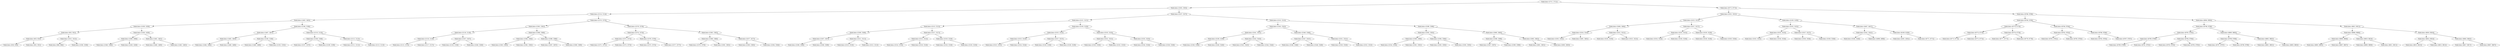 digraph G{
1066771097 [label="Node{data=[2711, 2711]}"]
1066771097 -> 1249138768
1249138768 [label="Node{data=[2505, 2505]}"]
1249138768 -> 1089768841
1089768841 [label="Node{data=[2114, 2114]}"]
1089768841 -> 917303370
917303370 [label="Node{data=[1463, 1463]}"]
917303370 -> 616504684
616504684 [label="Node{data=[1039, 1039]}"]
616504684 -> 1281451891
1281451891 [label="Node{data=[952, 952]}"]
1281451891 -> 681386931
681386931 [label="Node{data=[923, 923]}"]
681386931 -> 2044901450
2044901450 [label="Node{data=[918, 918]}"]
681386931 -> 636128871
636128871 [label="Node{data=[931, 931]}"]
1281451891 -> 1651982166
1651982166 [label="Node{data=[1012, 1012]}"]
1651982166 -> 599132176
599132176 [label="Node{data=[984, 984]}"]
1651982166 -> 1333445828
1333445828 [label="Node{data=[1038, 1038]}"]
616504684 -> 1041429242
1041429242 [label="Node{data=[1459, 1459]}"]
1041429242 -> 1699018721
1699018721 [label="Node{data=[1069, 1069]}"]
1699018721 -> 1981912529
1981912529 [label="Node{data=[1040, 1040]}"]
1699018721 -> 1868833589
1868833589 [label="Node{data=[1458, 1458]}"]
1041429242 -> 1179158785
1179158785 [label="Node{data=[1461, 1461]}"]
1179158785 -> 74552790
74552790 [label="Node{data=[1460, 1460]}"]
1179158785 -> 2122581908
2122581908 [label="Node{data=[1462, 1462]}"]
917303370 -> 817364730
817364730 [label="Node{data=[2106, 2106]}"]
817364730 -> 842365292
842365292 [label="Node{data=[1467, 1467]}"]
842365292 -> 979539417
979539417 [label="Node{data=[1465, 1465]}"]
979539417 -> 1686408614
1686408614 [label="Node{data=[1464, 1464]}"]
979539417 -> 1800138722
1800138722 [label="Node{data=[1466, 1466]}"]
842365292 -> 1923880446
1923880446 [label="Node{data=[1536, 1536]}"]
1923880446 -> 1548655151
1548655151 [label="Node{data=[1468, 1468]}"]
1923880446 -> 484955581
484955581 [label="Node{data=[2105, 2105]}"]
817364730 -> 677842236
677842236 [label="Node{data=[2110, 2110]}"]
677842236 -> 989261355
989261355 [label="Node{data=[2108, 2108]}"]
989261355 -> 314672312
314672312 [label="Node{data=[2107, 2107]}"]
989261355 -> 808055136
808055136 [label="Node{data=[2109, 2109]}"]
677842236 -> 540476596
540476596 [label="Node{data=[2112, 2112]}"]
540476596 -> 767369519
767369519 [label="Node{data=[2111, 2111]}"]
540476596 -> 860329060
860329060 [label="Node{data=[2113, 2113]}"]
1089768841 -> 1276826013
1276826013 [label="Node{data=[2370, 2370]}"]
1276826013 -> 1410362894
1410362894 [label="Node{data=[2362, 2362]}"]
1410362894 -> 283150842
283150842 [label="Node{data=[2118, 2118]}"]
283150842 -> 529259318
529259318 [label="Node{data=[2116, 2116]}"]
529259318 -> 92759907
92759907 [label="Node{data=[2115, 2115]}"]
529259318 -> 1378884035
1378884035 [label="Node{data=[2117, 2117]}"]
283150842 -> 1183577382
1183577382 [label="Node{data=[2167, 2167]}"]
1183577382 -> 119067818
119067818 [label="Node{data=[2126, 2126]}"]
1183577382 -> 966399829
966399829 [label="Node{data=[2340, 2340]}"]
1410362894 -> 1798762404
1798762404 [label="Node{data=[2366, 2366]}"]
1798762404 -> 1921844513
1921844513 [label="Node{data=[2364, 2364]}"]
1921844513 -> 871440990
871440990 [label="Node{data=[2363, 2363]}"]
1921844513 -> 1513667530
1513667530 [label="Node{data=[2365, 2365]}"]
1798762404 -> 112141542
112141542 [label="Node{data=[2368, 2368]}"]
112141542 -> 479300895
479300895 [label="Node{data=[2367, 2367]}"]
112141542 -> 650686209
650686209 [label="Node{data=[2369, 2369]}"]
1276826013 -> 959555321
959555321 [label="Node{data=[2378, 2378]}"]
959555321 -> 1187396909
1187396909 [label="Node{data=[2374, 2374]}"]
1187396909 -> 1445968287
1445968287 [label="Node{data=[2372, 2372]}"]
1445968287 -> 905749756
905749756 [label="Node{data=[2371, 2371]}"]
1445968287 -> 21940948
21940948 [label="Node{data=[2373, 2373]}"]
1187396909 -> 1981194373
1981194373 [label="Node{data=[2376, 2376]}"]
1981194373 -> 1574837401
1574837401 [label="Node{data=[2375, 2375]}"]
1981194373 -> 232102042
232102042 [label="Node{data=[2377, 2377]}"]
959555321 -> 2050681758
2050681758 [label="Node{data=[2382, 2382]}"]
2050681758 -> 963342036
963342036 [label="Node{data=[2380, 2380]}"]
963342036 -> 343709620
343709620 [label="Node{data=[2379, 2379]}"]
963342036 -> 902618345
902618345 [label="Node{data=[2381, 2381]}"]
2050681758 -> 411543509
411543509 [label="Node{data=[2477, 2477]}"]
411543509 -> 2054715359
2054715359 [label="Node{data=[2383, 2383]}"]
411543509 -> 180985363
180985363 [label="Node{data=[2504, 2504]}"]
1249138768 -> 1504784439
1504784439 [label="Node{data=[2537, 2537]}"]
1504784439 -> 2083364315
2083364315 [label="Node{data=[2521, 2521]}"]
2083364315 -> 1171442446
1171442446 [label="Node{data=[2513, 2513]}"]
1171442446 -> 53341345
53341345 [label="Node{data=[2509, 2509]}"]
53341345 -> 1397576827
1397576827 [label="Node{data=[2507, 2507]}"]
1397576827 -> 1126094988
1126094988 [label="Node{data=[2506, 2506]}"]
1397576827 -> 281538906
281538906 [label="Node{data=[2508, 2508]}"]
53341345 -> 2095271687
2095271687 [label="Node{data=[2511, 2511]}"]
2095271687 -> 1161048684
1161048684 [label="Node{data=[2510, 2510]}"]
2095271687 -> 1893419262
1893419262 [label="Node{data=[2512, 2512]}"]
1171442446 -> 1597586078
1597586078 [label="Node{data=[2517, 2517]}"]
1597586078 -> 960814345
960814345 [label="Node{data=[2515, 2515]}"]
960814345 -> 1569144607
1569144607 [label="Node{data=[2514, 2514]}"]
960814345 -> 1999700201
1999700201 [label="Node{data=[2516, 2516]}"]
1597586078 -> 1632254299
1632254299 [label="Node{data=[2519, 2519]}"]
1632254299 -> 2121862382
2121862382 [label="Node{data=[2518, 2518]}"]
1632254299 -> 451062777
451062777 [label="Node{data=[2520, 2520]}"]
2083364315 -> 1705760260
1705760260 [label="Node{data=[2529, 2529]}"]
1705760260 -> 1427880715
1427880715 [label="Node{data=[2525, 2525]}"]
1427880715 -> 1664340794
1664340794 [label="Node{data=[2523, 2523]}"]
1664340794 -> 1820393926
1820393926 [label="Node{data=[2522, 2522]}"]
1664340794 -> 1470226852
1470226852 [label="Node{data=[2524, 2524]}"]
1427880715 -> 1609223096
1609223096 [label="Node{data=[2527, 2527]}"]
1609223096 -> 582842748
582842748 [label="Node{data=[2526, 2526]}"]
1609223096 -> 1180091356
1180091356 [label="Node{data=[2528, 2528]}"]
1705760260 -> 513975923
513975923 [label="Node{data=[2533, 2533]}"]
513975923 -> 396106004
396106004 [label="Node{data=[2531, 2531]}"]
396106004 -> 1579410434
1579410434 [label="Node{data=[2530, 2530]}"]
396106004 -> 781943865
781943865 [label="Node{data=[2532, 2532]}"]
513975923 -> 620838567
620838567 [label="Node{data=[2535, 2535]}"]
620838567 -> 1378011050
1378011050 [label="Node{data=[2534, 2534]}"]
620838567 -> 325069336
325069336 [label="Node{data=[2536, 2536]}"]
1504784439 -> 1638452737
1638452737 [label="Node{data=[2553, 2553]}"]
1638452737 -> 1307582613
1307582613 [label="Node{data=[2545, 2545]}"]
1307582613 -> 153854230
153854230 [label="Node{data=[2541, 2541]}"]
153854230 -> 461990593
461990593 [label="Node{data=[2539, 2539]}"]
461990593 -> 1022785399
1022785399 [label="Node{data=[2538, 2538]}"]
461990593 -> 1892556020
1892556020 [label="Node{data=[2540, 2540]}"]
153854230 -> 607723754
607723754 [label="Node{data=[2543, 2543]}"]
607723754 -> 1958119886
1958119886 [label="Node{data=[2542, 2542]}"]
607723754 -> 2079593952
2079593952 [label="Node{data=[2544, 2544]}"]
1307582613 -> 2078121942
2078121942 [label="Node{data=[2549, 2549]}"]
2078121942 -> 378457655
378457655 [label="Node{data=[2547, 2547]}"]
378457655 -> 1446436305
1446436305 [label="Node{data=[2546, 2546]}"]
378457655 -> 221678050
221678050 [label="Node{data=[2548, 2548]}"]
2078121942 -> 436376765
436376765 [label="Node{data=[2551, 2551]}"]
436376765 -> 2048724668
2048724668 [label="Node{data=[2550, 2550]}"]
436376765 -> 447057019
447057019 [label="Node{data=[2552, 2552]}"]
1638452737 -> 602238804
602238804 [label="Node{data=[2596, 2596]}"]
602238804 -> 768389353
768389353 [label="Node{data=[2592, 2592]}"]
768389353 -> 1060512514
1060512514 [label="Node{data=[2590, 2590]}"]
1060512514 -> 164017867
164017867 [label="Node{data=[2554, 2554]}"]
1060512514 -> 22144872
22144872 [label="Node{data=[2591, 2591]}"]
768389353 -> 1238520915
1238520915 [label="Node{data=[2594, 2594]}"]
1238520915 -> 1198674008
1198674008 [label="Node{data=[2593, 2593]}"]
1238520915 -> 2067711635
2067711635 [label="Node{data=[2595, 2595]}"]
602238804 -> 1977222203
1977222203 [label="Node{data=[2600, 2600]}"]
1977222203 -> 787588639
787588639 [label="Node{data=[2598, 2598]}"]
787588639 -> 2077545225
2077545225 [label="Node{data=[2597, 2597]}"]
787588639 -> 1985185982
1985185982 [label="Node{data=[2599, 2599]}"]
1977222203 -> 1401794963
1401794963 [label="Node{data=[2602, 2602]}"]
1401794963 -> 1886336163
1886336163 [label="Node{data=[2601, 2601]}"]
1401794963 -> 771685692
771685692 [label="Node{data=[2603, 2603]}"]
1066771097 -> 1199740485
1199740485 [label="Node{data=[8772, 8772]}"]
1199740485 -> 2034087439
2034087439 [label="Node{data=[3531, 3531]}"]
2034087439 -> 1887326119
1887326119 [label="Node{data=[3523, 3523]}"]
1887326119 -> 716393353
716393353 [label="Node{data=[3494, 3494]}"]
716393353 -> 2043727908
2043727908 [label="Node{data=[3324, 3324]}"]
2043727908 -> 1833536735
1833536735 [label="Node{data=[3202, 3202]}"]
2043727908 -> 1875436966
1875436966 [label="Node{data=[3491, 3491]}"]
716393353 -> 1595344085
1595344085 [label="Node{data=[3521, 3521]}"]
1595344085 -> 540651235
540651235 [label="Node{data=[3520, 3520]}"]
1595344085 -> 28832079
28832079 [label="Node{data=[3522, 3522]}"]
1887326119 -> 695914762
695914762 [label="Node{data=[3527, 3527]}"]
695914762 -> 1319917916
1319917916 [label="Node{data=[3525, 3525]}"]
1319917916 -> 588228828
588228828 [label="Node{data=[3524, 3524]}"]
1319917916 -> 487327867
487327867 [label="Node{data=[3526, 3526]}"]
695914762 -> 1652648017
1652648017 [label="Node{data=[3529, 3529]}"]
1652648017 -> 1321970660
1321970660 [label="Node{data=[3528, 3528]}"]
1652648017 -> 274510761
274510761 [label="Node{data=[3530, 3530]}"]
2034087439 -> 1844325897
1844325897 [label="Node{data=[3539, 3539]}"]
1844325897 -> 79958021
79958021 [label="Node{data=[3535, 3535]}"]
79958021 -> 398659570
398659570 [label="Node{data=[3533, 3533]}"]
398659570 -> 1660364632
1660364632 [label="Node{data=[3532, 3532]}"]
398659570 -> 2130039657
2130039657 [label="Node{data=[3534, 3534]}"]
79958021 -> 1519759498
1519759498 [label="Node{data=[3537, 3537]}"]
1519759498 -> 1436977333
1436977333 [label="Node{data=[3536, 3536]}"]
1519759498 -> 246458558
246458558 [label="Node{data=[3538, 3538]}"]
1844325897 -> 1586384026
1586384026 [label="Node{data=[4447, 4447]}"]
1586384026 -> 703112737
703112737 [label="Node{data=[3541, 3541]}"]
703112737 -> 1214935177
1214935177 [label="Node{data=[3540, 3540]}"]
703112737 -> 1133823074
1133823074 [label="Node{data=[4098, 4098]}"]
1586384026 -> 1876077078
1876077078 [label="Node{data=[6109, 6109]}"]
1876077078 -> 65523811
65523811 [label="Node{data=[4591, 4591]}"]
1876077078 -> 412227246
412227246 [label="Node{data=[8771, 8771]}"]
1199740485 -> 2101376522
2101376522 [label="Node{data=[8788, 8788]}"]
2101376522 -> 121168302
121168302 [label="Node{data=[8780, 8780]}"]
121168302 -> 987848162
987848162 [label="Node{data=[8776, 8776]}"]
987848162 -> 843979638
843979638 [label="Node{data=[8774, 8774]}"]
843979638 -> 1287707411
1287707411 [label="Node{data=[8773, 8773]}"]
843979638 -> 213214900
213214900 [label="Node{data=[8775, 8775]}"]
987848162 -> 1015755917
1015755917 [label="Node{data=[8778, 8778]}"]
1015755917 -> 2128354753
2128354753 [label="Node{data=[8777, 8777]}"]
1015755917 -> 873351498
873351498 [label="Node{data=[8779, 8779]}"]
121168302 -> 329849273
329849273 [label="Node{data=[8784, 8784]}"]
329849273 -> 1986230301
1986230301 [label="Node{data=[8782, 8782]}"]
1986230301 -> 1758417157
1758417157 [label="Node{data=[8781, 8781]}"]
1986230301 -> 776802639
776802639 [label="Node{data=[8783, 8783]}"]
329849273 -> 1978835438
1978835438 [label="Node{data=[8786, 8786]}"]
1978835438 -> 406621405
406621405 [label="Node{data=[8785, 8785]}"]
1978835438 -> 183083430
183083430 [label="Node{data=[8787, 8787]}"]
2101376522 -> 1281887965
1281887965 [label="Node{data=[8804, 8804]}"]
1281887965 -> 754264943
754264943 [label="Node{data=[8796, 8796]}"]
754264943 -> 1356009544
1356009544 [label="Node{data=[8792, 8792]}"]
1356009544 -> 393244517
393244517 [label="Node{data=[8790, 8790]}"]
393244517 -> 459445680
459445680 [label="Node{data=[8789, 8789]}"]
393244517 -> 508128224
508128224 [label="Node{data=[8791, 8791]}"]
1356009544 -> 1456503089
1456503089 [label="Node{data=[8794, 8794]}"]
1456503089 -> 1112489929
1112489929 [label="Node{data=[8793, 8793]}"]
1456503089 -> 1301282085
1301282085 [label="Node{data=[8795, 8795]}"]
754264943 -> 407673119
407673119 [label="Node{data=[8800, 8800]}"]
407673119 -> 1300263638
1300263638 [label="Node{data=[8798, 8798]}"]
1300263638 -> 1988799960
1988799960 [label="Node{data=[8797, 8797]}"]
1300263638 -> 1147015417
1147015417 [label="Node{data=[8799, 8799]}"]
407673119 -> 950463756
950463756 [label="Node{data=[8802, 8802]}"]
950463756 -> 1987980812
1987980812 [label="Node{data=[8801, 8801]}"]
950463756 -> 1438230902
1438230902 [label="Node{data=[8803, 8803]}"]
1281887965 -> 1632936672
1632936672 [label="Node{data=[8812, 8812]}"]
1632936672 -> 1846930763
1846930763 [label="Node{data=[8808, 8808]}"]
1846930763 -> 1771876555
1771876555 [label="Node{data=[8806, 8806]}"]
1771876555 -> 1911969431
1911969431 [label="Node{data=[8805, 8805]}"]
1771876555 -> 896641515
896641515 [label="Node{data=[8807, 8807]}"]
1846930763 -> 1951360443
1951360443 [label="Node{data=[8810, 8810]}"]
1951360443 -> 2027526417
2027526417 [label="Node{data=[8809, 8809]}"]
1951360443 -> 1004022387
1004022387 [label="Node{data=[8811, 8811]}"]
1632936672 -> 56554002
56554002 [label="Node{data=[8816, 8816]}"]
56554002 -> 204680575
204680575 [label="Node{data=[8814, 8814]}"]
204680575 -> 940977401
940977401 [label="Node{data=[8813, 8813]}"]
204680575 -> 1122439738
1122439738 [label="Node{data=[8815, 8815]}"]
56554002 -> 920499734
920499734 [label="Node{data=[8845, 8845]}"]
920499734 -> 588262759
588262759 [label="Node{data=[8817, 8817]}"]
920499734 -> 719895576
719895576 [label="Node{data=[9607, 9607]}"]
}